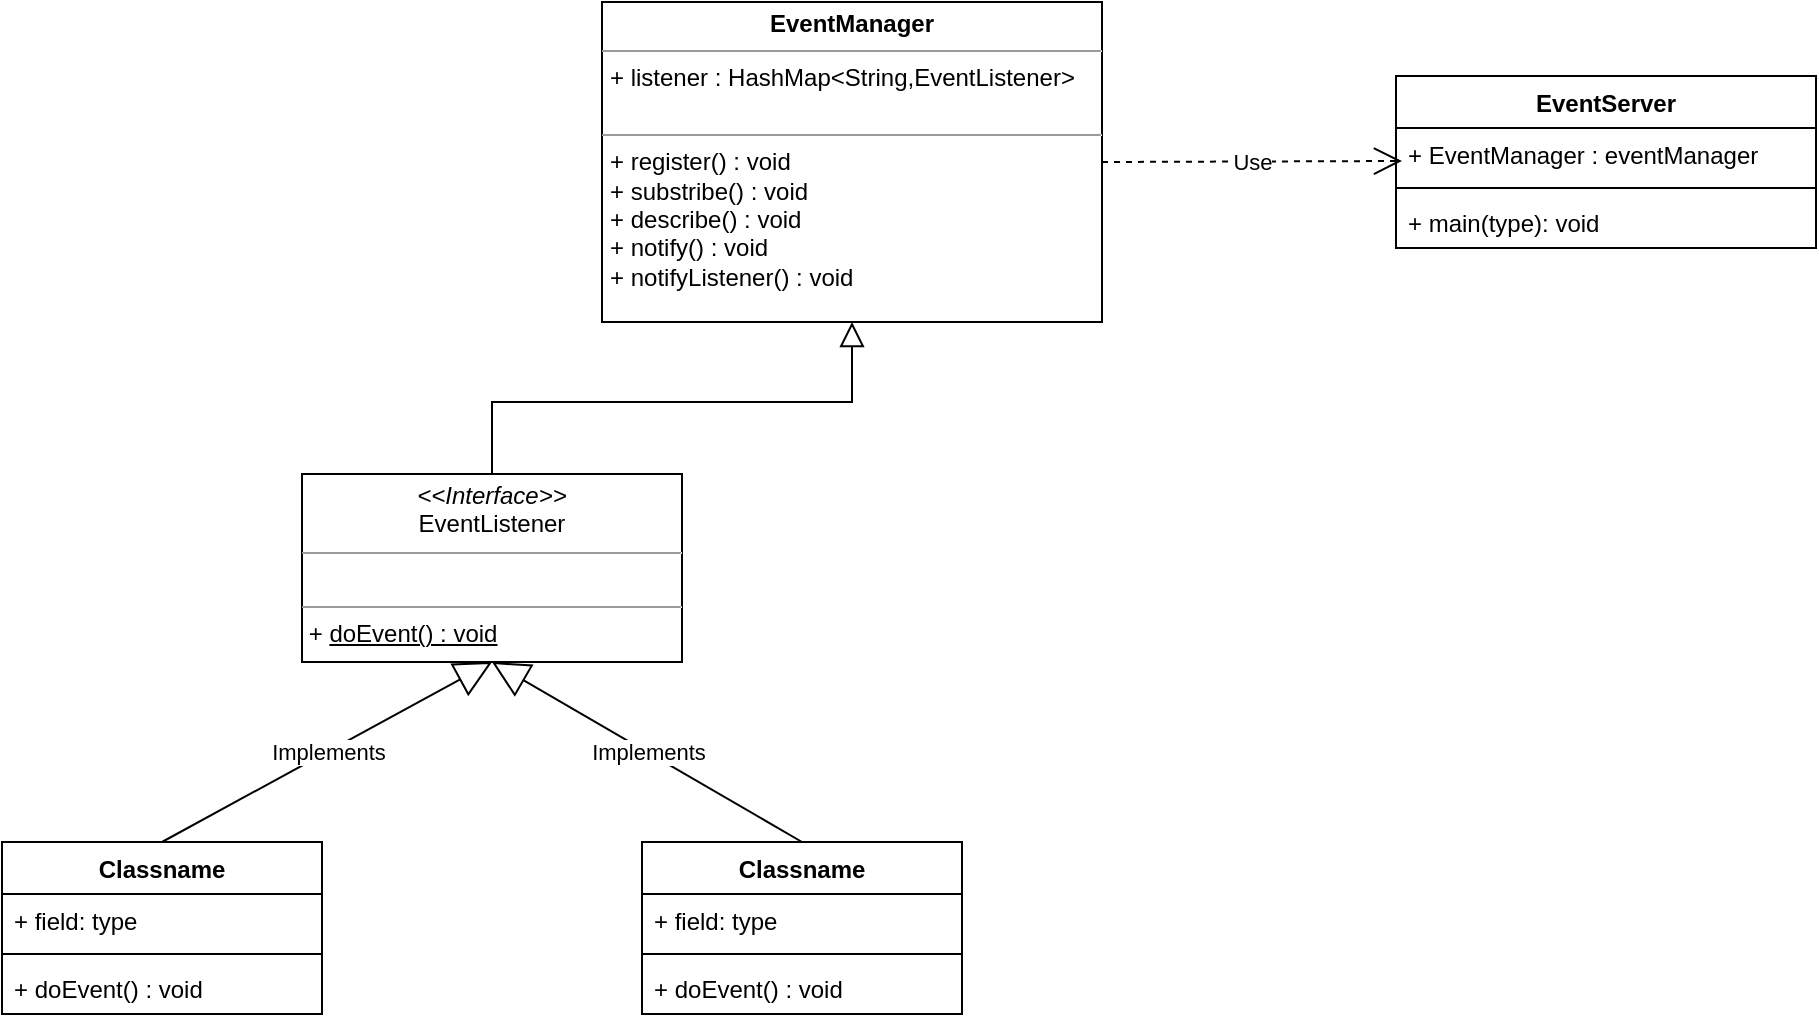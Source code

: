 <mxfile version="20.3.6" type="github">
  <diagram id="C5RBs43oDa-KdzZeNtuy" name="Page-1">
    <mxGraphModel dx="1421" dy="762" grid="1" gridSize="10" guides="1" tooltips="1" connect="1" arrows="1" fold="1" page="1" pageScale="1" pageWidth="1654" pageHeight="2336" math="0" shadow="0">
      <root>
        <mxCell id="WIyWlLk6GJQsqaUBKTNV-0" />
        <mxCell id="WIyWlLk6GJQsqaUBKTNV-1" parent="WIyWlLk6GJQsqaUBKTNV-0" />
        <mxCell id="zkfFHV4jXpPFQw0GAbJ--12" value="" style="endArrow=block;endSize=10;endFill=0;shadow=0;strokeWidth=1;rounded=0;edgeStyle=elbowEdgeStyle;elbow=vertical;exitX=0.5;exitY=0;exitDx=0;exitDy=0;entryX=0.5;entryY=1;entryDx=0;entryDy=0;" parent="WIyWlLk6GJQsqaUBKTNV-1" source="5jFa8lJeS3BA_clS6WQ8-1" target="5jFa8lJeS3BA_clS6WQ8-2" edge="1">
          <mxGeometry width="160" relative="1" as="geometry">
            <mxPoint x="430" y="203" as="sourcePoint" />
            <mxPoint x="430" y="203" as="targetPoint" />
            <Array as="points">
              <mxPoint x="520" y="300" />
              <mxPoint x="310" y="290" />
              <mxPoint x="300" y="250" />
              <mxPoint x="490" y="340" />
            </Array>
          </mxGeometry>
        </mxCell>
        <mxCell id="5jFa8lJeS3BA_clS6WQ8-1" value="&lt;p style=&quot;margin:0px;margin-top:4px;text-align:center;&quot;&gt;&lt;i&gt;&amp;lt;&amp;lt;Interface&amp;gt;&amp;gt;&lt;/i&gt;&lt;br&gt;EventListener&lt;br&gt;&lt;/p&gt;&lt;hr size=&quot;1&quot;&gt;&lt;p style=&quot;margin:0px;margin-left:4px;&quot;&gt;&lt;br&gt;&lt;/p&gt;&lt;hr size=&quot;1&quot;&gt;&lt;p style=&quot;margin:0px;margin-left:4px;&quot;&gt;&lt;/p&gt;&amp;nbsp;+&amp;nbsp;&lt;span style=&quot;text-decoration-line: underline;&quot;&gt;doEvent() : void&lt;br&gt;&lt;/span&gt;" style="verticalAlign=top;align=left;overflow=fill;fontSize=12;fontFamily=Helvetica;html=1;labelBackgroundColor=none;" vertex="1" parent="WIyWlLk6GJQsqaUBKTNV-1">
          <mxGeometry x="280" y="336" width="190" height="94" as="geometry" />
        </mxCell>
        <mxCell id="5jFa8lJeS3BA_clS6WQ8-2" value="&lt;p style=&quot;margin:0px;margin-top:4px;text-align:center;&quot;&gt;&lt;b&gt;EventManager&lt;/b&gt;&lt;/p&gt;&lt;hr size=&quot;1&quot;&gt;&lt;p style=&quot;margin:0px;margin-left:4px;&quot;&gt;&lt;span style=&quot;background-color: initial;&quot;&gt;+ listener : HashMap&amp;lt;String,EventListener&amp;gt;&lt;/span&gt;&lt;/p&gt;&lt;span style=&quot;text-align: center;&quot;&gt;&lt;br&gt;&lt;/span&gt;&lt;hr size=&quot;1&quot;&gt;&lt;p style=&quot;margin:0px;margin-left:4px;&quot;&gt;+ register() : void&amp;nbsp;&lt;/p&gt;&lt;p style=&quot;margin:0px;margin-left:4px;&quot;&gt;+ substribe() : void&lt;/p&gt;&lt;p style=&quot;margin:0px;margin-left:4px;&quot;&gt;+ describe() : void&lt;/p&gt;&lt;p style=&quot;margin:0px;margin-left:4px;&quot;&gt;+ notify() : void&lt;/p&gt;&lt;p style=&quot;margin:0px;margin-left:4px;&quot;&gt;+ notifyListener() : void&lt;/p&gt;" style="verticalAlign=top;align=left;overflow=fill;fontSize=12;fontFamily=Helvetica;html=1;labelBackgroundColor=none;" vertex="1" parent="WIyWlLk6GJQsqaUBKTNV-1">
          <mxGeometry x="430" y="100" width="250" height="160" as="geometry" />
        </mxCell>
        <mxCell id="5jFa8lJeS3BA_clS6WQ8-3" value="Implements" style="endArrow=block;endSize=16;endFill=0;html=1;rounded=0;entryX=0.5;entryY=1;entryDx=0;entryDy=0;exitX=0.5;exitY=0;exitDx=0;exitDy=0;" edge="1" parent="WIyWlLk6GJQsqaUBKTNV-1" source="5jFa8lJeS3BA_clS6WQ8-4" target="5jFa8lJeS3BA_clS6WQ8-1">
          <mxGeometry width="160" relative="1" as="geometry">
            <mxPoint x="375" y="510" as="sourcePoint" />
            <mxPoint x="350" y="500" as="targetPoint" />
          </mxGeometry>
        </mxCell>
        <mxCell id="5jFa8lJeS3BA_clS6WQ8-4" value="Classname" style="swimlane;fontStyle=1;align=center;verticalAlign=top;childLayout=stackLayout;horizontal=1;startSize=26;horizontalStack=0;resizeParent=1;resizeParentMax=0;resizeLast=0;collapsible=1;marginBottom=0;labelBackgroundColor=none;" vertex="1" parent="WIyWlLk6GJQsqaUBKTNV-1">
          <mxGeometry x="130" y="520" width="160" height="86" as="geometry" />
        </mxCell>
        <mxCell id="5jFa8lJeS3BA_clS6WQ8-5" value="+ field: type" style="text;strokeColor=none;fillColor=none;align=left;verticalAlign=top;spacingLeft=4;spacingRight=4;overflow=hidden;rotatable=0;points=[[0,0.5],[1,0.5]];portConstraint=eastwest;labelBackgroundColor=none;" vertex="1" parent="5jFa8lJeS3BA_clS6WQ8-4">
          <mxGeometry y="26" width="160" height="26" as="geometry" />
        </mxCell>
        <mxCell id="5jFa8lJeS3BA_clS6WQ8-6" value="" style="line;strokeWidth=1;fillColor=none;align=left;verticalAlign=middle;spacingTop=-1;spacingLeft=3;spacingRight=3;rotatable=0;labelPosition=right;points=[];portConstraint=eastwest;strokeColor=inherit;labelBackgroundColor=none;" vertex="1" parent="5jFa8lJeS3BA_clS6WQ8-4">
          <mxGeometry y="52" width="160" height="8" as="geometry" />
        </mxCell>
        <mxCell id="5jFa8lJeS3BA_clS6WQ8-7" value="+ doEvent() : void" style="text;strokeColor=none;fillColor=none;align=left;verticalAlign=top;spacingLeft=4;spacingRight=4;overflow=hidden;rotatable=0;points=[[0,0.5],[1,0.5]];portConstraint=eastwest;labelBackgroundColor=none;" vertex="1" parent="5jFa8lJeS3BA_clS6WQ8-4">
          <mxGeometry y="60" width="160" height="26" as="geometry" />
        </mxCell>
        <mxCell id="5jFa8lJeS3BA_clS6WQ8-8" value="Classname" style="swimlane;fontStyle=1;align=center;verticalAlign=top;childLayout=stackLayout;horizontal=1;startSize=26;horizontalStack=0;resizeParent=1;resizeParentMax=0;resizeLast=0;collapsible=1;marginBottom=0;labelBackgroundColor=none;" vertex="1" parent="WIyWlLk6GJQsqaUBKTNV-1">
          <mxGeometry x="450" y="520" width="160" height="86" as="geometry" />
        </mxCell>
        <mxCell id="5jFa8lJeS3BA_clS6WQ8-14" value="Implements" style="endArrow=block;endSize=16;endFill=0;html=1;rounded=0;entryX=0.5;entryY=1;entryDx=0;entryDy=0;" edge="1" parent="5jFa8lJeS3BA_clS6WQ8-8" target="5jFa8lJeS3BA_clS6WQ8-1">
          <mxGeometry width="160" relative="1" as="geometry">
            <mxPoint x="80" as="sourcePoint" />
            <mxPoint x="-80" y="-80" as="targetPoint" />
          </mxGeometry>
        </mxCell>
        <mxCell id="5jFa8lJeS3BA_clS6WQ8-9" value="+ field: type" style="text;strokeColor=none;fillColor=none;align=left;verticalAlign=top;spacingLeft=4;spacingRight=4;overflow=hidden;rotatable=0;points=[[0,0.5],[1,0.5]];portConstraint=eastwest;labelBackgroundColor=none;" vertex="1" parent="5jFa8lJeS3BA_clS6WQ8-8">
          <mxGeometry y="26" width="160" height="26" as="geometry" />
        </mxCell>
        <mxCell id="5jFa8lJeS3BA_clS6WQ8-10" value="" style="line;strokeWidth=1;fillColor=none;align=left;verticalAlign=middle;spacingTop=-1;spacingLeft=3;spacingRight=3;rotatable=0;labelPosition=right;points=[];portConstraint=eastwest;strokeColor=inherit;labelBackgroundColor=none;" vertex="1" parent="5jFa8lJeS3BA_clS6WQ8-8">
          <mxGeometry y="52" width="160" height="8" as="geometry" />
        </mxCell>
        <mxCell id="5jFa8lJeS3BA_clS6WQ8-11" value="+ doEvent() : void" style="text;strokeColor=none;fillColor=none;align=left;verticalAlign=top;spacingLeft=4;spacingRight=4;overflow=hidden;rotatable=0;points=[[0,0.5],[1,0.5]];portConstraint=eastwest;labelBackgroundColor=none;" vertex="1" parent="5jFa8lJeS3BA_clS6WQ8-8">
          <mxGeometry y="60" width="160" height="26" as="geometry" />
        </mxCell>
        <mxCell id="5jFa8lJeS3BA_clS6WQ8-15" value="Use" style="endArrow=open;endSize=12;dashed=1;html=1;rounded=0;exitX=1;exitY=0.5;exitDx=0;exitDy=0;" edge="1" parent="WIyWlLk6GJQsqaUBKTNV-1" source="5jFa8lJeS3BA_clS6WQ8-2">
          <mxGeometry width="160" relative="1" as="geometry">
            <mxPoint x="690" y="180" as="sourcePoint" />
            <mxPoint x="830" y="179.5" as="targetPoint" />
          </mxGeometry>
        </mxCell>
        <mxCell id="5jFa8lJeS3BA_clS6WQ8-16" value="EventServer" style="swimlane;fontStyle=1;align=center;verticalAlign=top;childLayout=stackLayout;horizontal=1;startSize=26;horizontalStack=0;resizeParent=1;resizeParentMax=0;resizeLast=0;collapsible=1;marginBottom=0;labelBackgroundColor=none;" vertex="1" parent="WIyWlLk6GJQsqaUBKTNV-1">
          <mxGeometry x="827" y="137" width="210" height="86" as="geometry" />
        </mxCell>
        <mxCell id="5jFa8lJeS3BA_clS6WQ8-17" value="+ EventManager : eventManager" style="text;strokeColor=none;fillColor=none;align=left;verticalAlign=top;spacingLeft=4;spacingRight=4;overflow=hidden;rotatable=0;points=[[0,0.5],[1,0.5]];portConstraint=eastwest;labelBackgroundColor=none;" vertex="1" parent="5jFa8lJeS3BA_clS6WQ8-16">
          <mxGeometry y="26" width="210" height="26" as="geometry" />
        </mxCell>
        <mxCell id="5jFa8lJeS3BA_clS6WQ8-18" value="" style="line;strokeWidth=1;fillColor=none;align=left;verticalAlign=middle;spacingTop=-1;spacingLeft=3;spacingRight=3;rotatable=0;labelPosition=right;points=[];portConstraint=eastwest;strokeColor=inherit;labelBackgroundColor=none;" vertex="1" parent="5jFa8lJeS3BA_clS6WQ8-16">
          <mxGeometry y="52" width="210" height="8" as="geometry" />
        </mxCell>
        <mxCell id="5jFa8lJeS3BA_clS6WQ8-19" value="+ main(type): void" style="text;strokeColor=none;fillColor=none;align=left;verticalAlign=top;spacingLeft=4;spacingRight=4;overflow=hidden;rotatable=0;points=[[0,0.5],[1,0.5]];portConstraint=eastwest;labelBackgroundColor=none;" vertex="1" parent="5jFa8lJeS3BA_clS6WQ8-16">
          <mxGeometry y="60" width="210" height="26" as="geometry" />
        </mxCell>
      </root>
    </mxGraphModel>
  </diagram>
</mxfile>
